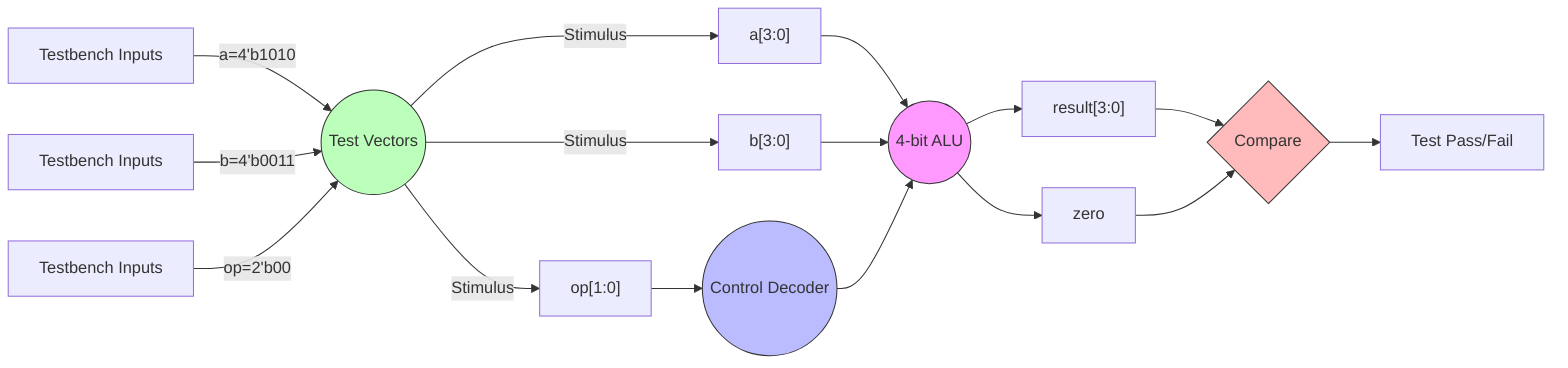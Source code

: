 graph LR
    A["a[3:0]"] --> ALU((4-bit ALU))
    B["b[3:0]"] --> ALU
    OP["op[1:0]"] --> CTRL((Control Decoder))
    CTRL --> ALU

    ALU --> RES["result[3:0]"]
    ALU --> ZERO[zero]

    TB1[Testbench Inputs] --> |"a=4'b1010"| TEST((Test Vectors))
    TB2[Testbench Inputs] --> |"b=4'b0011"| TEST
    TB3[Testbench Inputs] --> |"op=2'b00"| TEST
    TEST --> |Stimulus| A
    TEST --> |Stimulus| B
    TEST --> |Stimulus| OP
    RES --> CMP{Compare}
    ZERO --> CMP
    CMP --> PASS[Test Pass/Fail]

    style ALU fill:#f9f,stroke:#333
    style CTRL fill:#bbf,stroke:#333
    style TEST fill:#bfb,stroke:#333
    style CMP fill:#fbb,stroke:#333